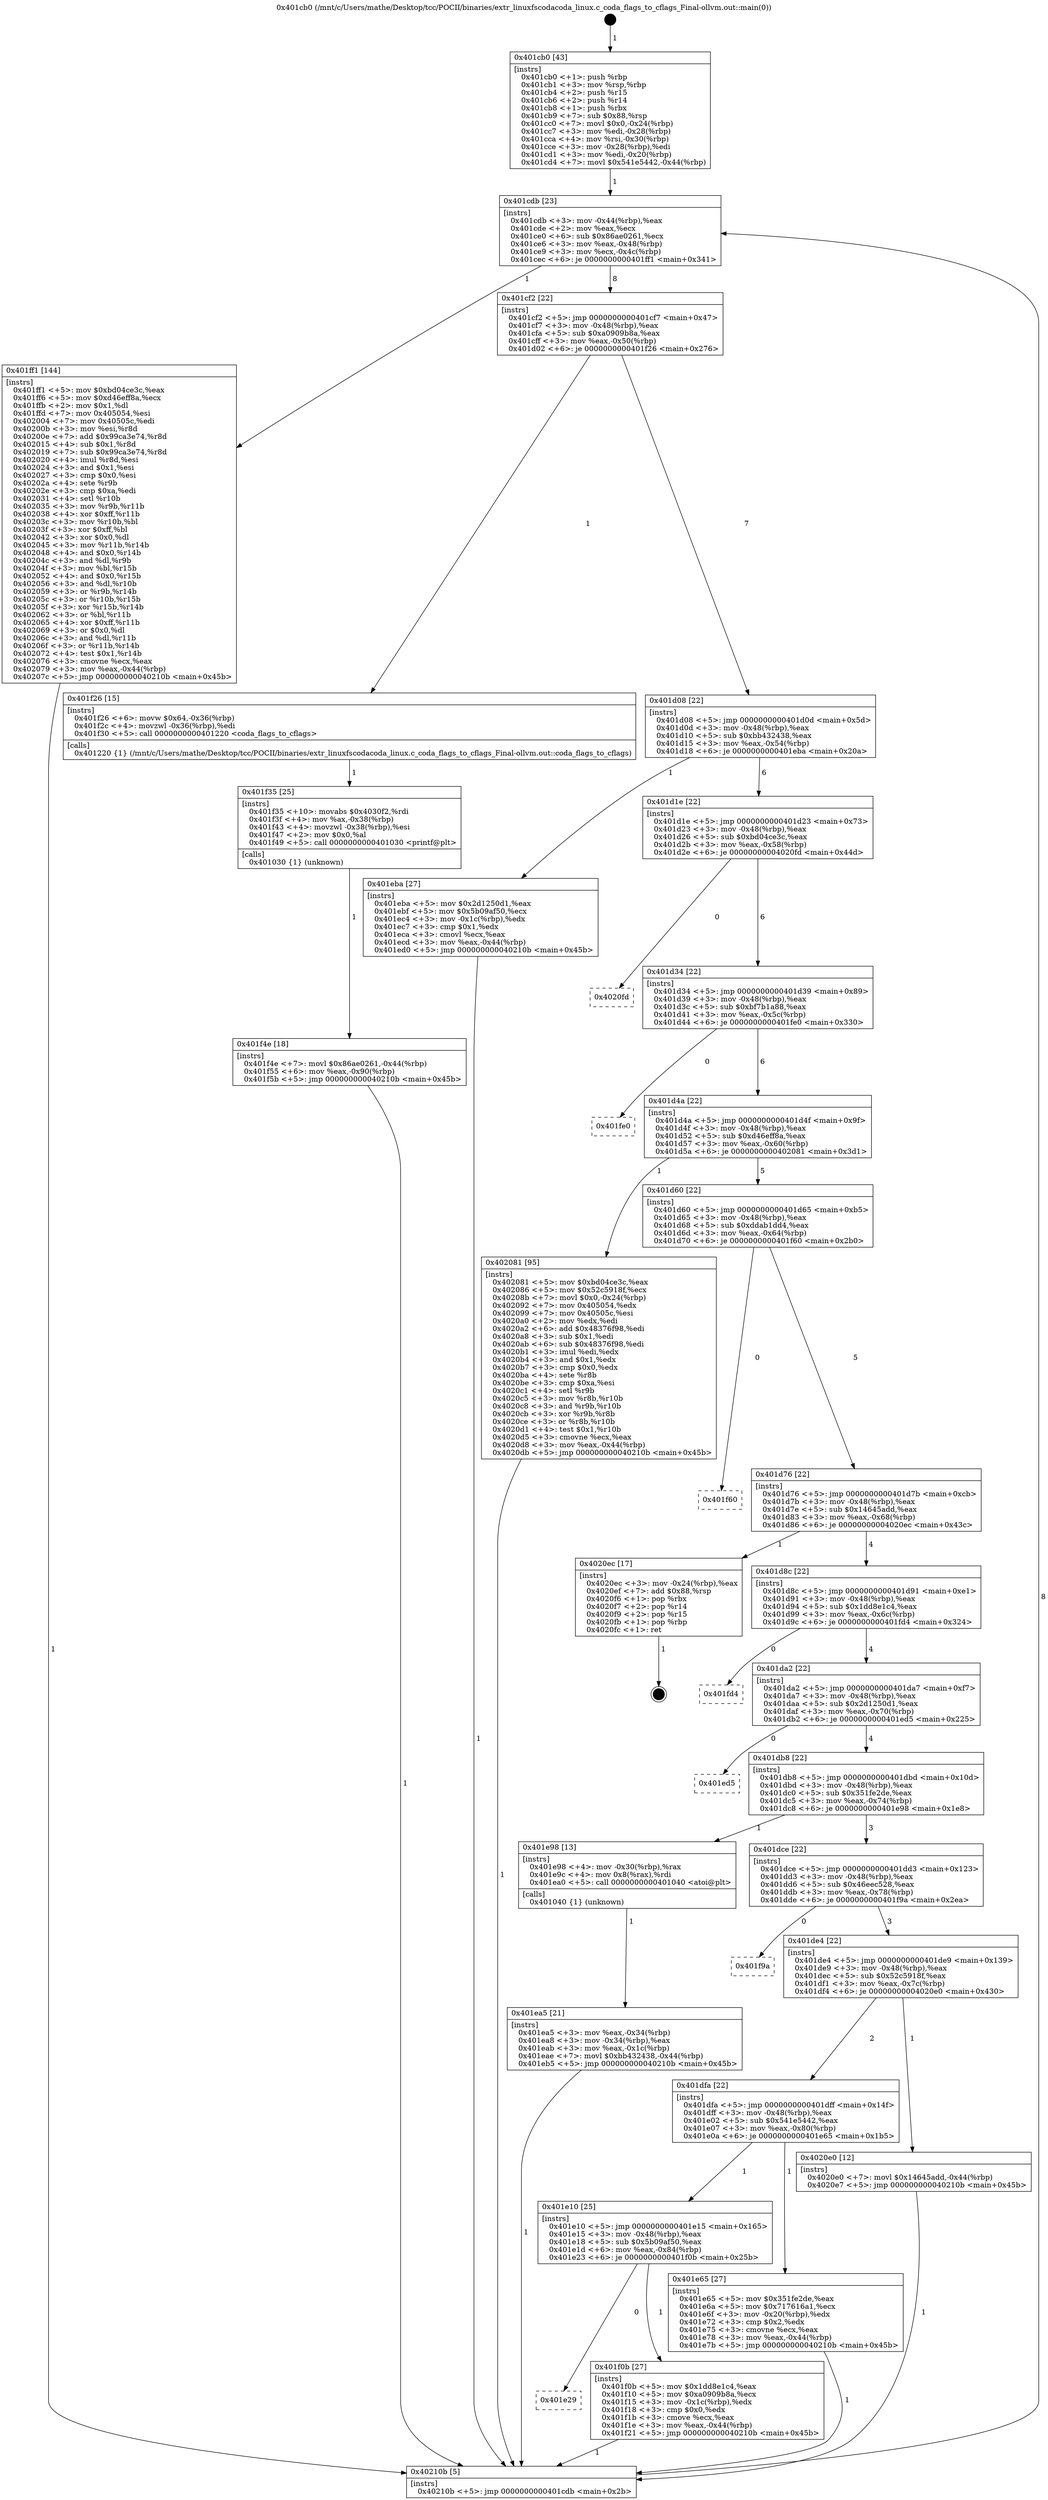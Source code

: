 digraph "0x401cb0" {
  label = "0x401cb0 (/mnt/c/Users/mathe/Desktop/tcc/POCII/binaries/extr_linuxfscodacoda_linux.c_coda_flags_to_cflags_Final-ollvm.out::main(0))"
  labelloc = "t"
  node[shape=record]

  Entry [label="",width=0.3,height=0.3,shape=circle,fillcolor=black,style=filled]
  "0x401cdb" [label="{
     0x401cdb [23]\l
     | [instrs]\l
     &nbsp;&nbsp;0x401cdb \<+3\>: mov -0x44(%rbp),%eax\l
     &nbsp;&nbsp;0x401cde \<+2\>: mov %eax,%ecx\l
     &nbsp;&nbsp;0x401ce0 \<+6\>: sub $0x86ae0261,%ecx\l
     &nbsp;&nbsp;0x401ce6 \<+3\>: mov %eax,-0x48(%rbp)\l
     &nbsp;&nbsp;0x401ce9 \<+3\>: mov %ecx,-0x4c(%rbp)\l
     &nbsp;&nbsp;0x401cec \<+6\>: je 0000000000401ff1 \<main+0x341\>\l
  }"]
  "0x401ff1" [label="{
     0x401ff1 [144]\l
     | [instrs]\l
     &nbsp;&nbsp;0x401ff1 \<+5\>: mov $0xbd04ce3c,%eax\l
     &nbsp;&nbsp;0x401ff6 \<+5\>: mov $0xd46eff8a,%ecx\l
     &nbsp;&nbsp;0x401ffb \<+2\>: mov $0x1,%dl\l
     &nbsp;&nbsp;0x401ffd \<+7\>: mov 0x405054,%esi\l
     &nbsp;&nbsp;0x402004 \<+7\>: mov 0x40505c,%edi\l
     &nbsp;&nbsp;0x40200b \<+3\>: mov %esi,%r8d\l
     &nbsp;&nbsp;0x40200e \<+7\>: add $0x99ca3e74,%r8d\l
     &nbsp;&nbsp;0x402015 \<+4\>: sub $0x1,%r8d\l
     &nbsp;&nbsp;0x402019 \<+7\>: sub $0x99ca3e74,%r8d\l
     &nbsp;&nbsp;0x402020 \<+4\>: imul %r8d,%esi\l
     &nbsp;&nbsp;0x402024 \<+3\>: and $0x1,%esi\l
     &nbsp;&nbsp;0x402027 \<+3\>: cmp $0x0,%esi\l
     &nbsp;&nbsp;0x40202a \<+4\>: sete %r9b\l
     &nbsp;&nbsp;0x40202e \<+3\>: cmp $0xa,%edi\l
     &nbsp;&nbsp;0x402031 \<+4\>: setl %r10b\l
     &nbsp;&nbsp;0x402035 \<+3\>: mov %r9b,%r11b\l
     &nbsp;&nbsp;0x402038 \<+4\>: xor $0xff,%r11b\l
     &nbsp;&nbsp;0x40203c \<+3\>: mov %r10b,%bl\l
     &nbsp;&nbsp;0x40203f \<+3\>: xor $0xff,%bl\l
     &nbsp;&nbsp;0x402042 \<+3\>: xor $0x0,%dl\l
     &nbsp;&nbsp;0x402045 \<+3\>: mov %r11b,%r14b\l
     &nbsp;&nbsp;0x402048 \<+4\>: and $0x0,%r14b\l
     &nbsp;&nbsp;0x40204c \<+3\>: and %dl,%r9b\l
     &nbsp;&nbsp;0x40204f \<+3\>: mov %bl,%r15b\l
     &nbsp;&nbsp;0x402052 \<+4\>: and $0x0,%r15b\l
     &nbsp;&nbsp;0x402056 \<+3\>: and %dl,%r10b\l
     &nbsp;&nbsp;0x402059 \<+3\>: or %r9b,%r14b\l
     &nbsp;&nbsp;0x40205c \<+3\>: or %r10b,%r15b\l
     &nbsp;&nbsp;0x40205f \<+3\>: xor %r15b,%r14b\l
     &nbsp;&nbsp;0x402062 \<+3\>: or %bl,%r11b\l
     &nbsp;&nbsp;0x402065 \<+4\>: xor $0xff,%r11b\l
     &nbsp;&nbsp;0x402069 \<+3\>: or $0x0,%dl\l
     &nbsp;&nbsp;0x40206c \<+3\>: and %dl,%r11b\l
     &nbsp;&nbsp;0x40206f \<+3\>: or %r11b,%r14b\l
     &nbsp;&nbsp;0x402072 \<+4\>: test $0x1,%r14b\l
     &nbsp;&nbsp;0x402076 \<+3\>: cmovne %ecx,%eax\l
     &nbsp;&nbsp;0x402079 \<+3\>: mov %eax,-0x44(%rbp)\l
     &nbsp;&nbsp;0x40207c \<+5\>: jmp 000000000040210b \<main+0x45b\>\l
  }"]
  "0x401cf2" [label="{
     0x401cf2 [22]\l
     | [instrs]\l
     &nbsp;&nbsp;0x401cf2 \<+5\>: jmp 0000000000401cf7 \<main+0x47\>\l
     &nbsp;&nbsp;0x401cf7 \<+3\>: mov -0x48(%rbp),%eax\l
     &nbsp;&nbsp;0x401cfa \<+5\>: sub $0xa0909b8a,%eax\l
     &nbsp;&nbsp;0x401cff \<+3\>: mov %eax,-0x50(%rbp)\l
     &nbsp;&nbsp;0x401d02 \<+6\>: je 0000000000401f26 \<main+0x276\>\l
  }"]
  Exit [label="",width=0.3,height=0.3,shape=circle,fillcolor=black,style=filled,peripheries=2]
  "0x401f26" [label="{
     0x401f26 [15]\l
     | [instrs]\l
     &nbsp;&nbsp;0x401f26 \<+6\>: movw $0x64,-0x36(%rbp)\l
     &nbsp;&nbsp;0x401f2c \<+4\>: movzwl -0x36(%rbp),%edi\l
     &nbsp;&nbsp;0x401f30 \<+5\>: call 0000000000401220 \<coda_flags_to_cflags\>\l
     | [calls]\l
     &nbsp;&nbsp;0x401220 \{1\} (/mnt/c/Users/mathe/Desktop/tcc/POCII/binaries/extr_linuxfscodacoda_linux.c_coda_flags_to_cflags_Final-ollvm.out::coda_flags_to_cflags)\l
  }"]
  "0x401d08" [label="{
     0x401d08 [22]\l
     | [instrs]\l
     &nbsp;&nbsp;0x401d08 \<+5\>: jmp 0000000000401d0d \<main+0x5d\>\l
     &nbsp;&nbsp;0x401d0d \<+3\>: mov -0x48(%rbp),%eax\l
     &nbsp;&nbsp;0x401d10 \<+5\>: sub $0xbb432438,%eax\l
     &nbsp;&nbsp;0x401d15 \<+3\>: mov %eax,-0x54(%rbp)\l
     &nbsp;&nbsp;0x401d18 \<+6\>: je 0000000000401eba \<main+0x20a\>\l
  }"]
  "0x401f4e" [label="{
     0x401f4e [18]\l
     | [instrs]\l
     &nbsp;&nbsp;0x401f4e \<+7\>: movl $0x86ae0261,-0x44(%rbp)\l
     &nbsp;&nbsp;0x401f55 \<+6\>: mov %eax,-0x90(%rbp)\l
     &nbsp;&nbsp;0x401f5b \<+5\>: jmp 000000000040210b \<main+0x45b\>\l
  }"]
  "0x401eba" [label="{
     0x401eba [27]\l
     | [instrs]\l
     &nbsp;&nbsp;0x401eba \<+5\>: mov $0x2d1250d1,%eax\l
     &nbsp;&nbsp;0x401ebf \<+5\>: mov $0x5b09af50,%ecx\l
     &nbsp;&nbsp;0x401ec4 \<+3\>: mov -0x1c(%rbp),%edx\l
     &nbsp;&nbsp;0x401ec7 \<+3\>: cmp $0x1,%edx\l
     &nbsp;&nbsp;0x401eca \<+3\>: cmovl %ecx,%eax\l
     &nbsp;&nbsp;0x401ecd \<+3\>: mov %eax,-0x44(%rbp)\l
     &nbsp;&nbsp;0x401ed0 \<+5\>: jmp 000000000040210b \<main+0x45b\>\l
  }"]
  "0x401d1e" [label="{
     0x401d1e [22]\l
     | [instrs]\l
     &nbsp;&nbsp;0x401d1e \<+5\>: jmp 0000000000401d23 \<main+0x73\>\l
     &nbsp;&nbsp;0x401d23 \<+3\>: mov -0x48(%rbp),%eax\l
     &nbsp;&nbsp;0x401d26 \<+5\>: sub $0xbd04ce3c,%eax\l
     &nbsp;&nbsp;0x401d2b \<+3\>: mov %eax,-0x58(%rbp)\l
     &nbsp;&nbsp;0x401d2e \<+6\>: je 00000000004020fd \<main+0x44d\>\l
  }"]
  "0x401f35" [label="{
     0x401f35 [25]\l
     | [instrs]\l
     &nbsp;&nbsp;0x401f35 \<+10\>: movabs $0x4030f2,%rdi\l
     &nbsp;&nbsp;0x401f3f \<+4\>: mov %ax,-0x38(%rbp)\l
     &nbsp;&nbsp;0x401f43 \<+4\>: movzwl -0x38(%rbp),%esi\l
     &nbsp;&nbsp;0x401f47 \<+2\>: mov $0x0,%al\l
     &nbsp;&nbsp;0x401f49 \<+5\>: call 0000000000401030 \<printf@plt\>\l
     | [calls]\l
     &nbsp;&nbsp;0x401030 \{1\} (unknown)\l
  }"]
  "0x4020fd" [label="{
     0x4020fd\l
  }", style=dashed]
  "0x401d34" [label="{
     0x401d34 [22]\l
     | [instrs]\l
     &nbsp;&nbsp;0x401d34 \<+5\>: jmp 0000000000401d39 \<main+0x89\>\l
     &nbsp;&nbsp;0x401d39 \<+3\>: mov -0x48(%rbp),%eax\l
     &nbsp;&nbsp;0x401d3c \<+5\>: sub $0xbf7b1a88,%eax\l
     &nbsp;&nbsp;0x401d41 \<+3\>: mov %eax,-0x5c(%rbp)\l
     &nbsp;&nbsp;0x401d44 \<+6\>: je 0000000000401fe0 \<main+0x330\>\l
  }"]
  "0x401e29" [label="{
     0x401e29\l
  }", style=dashed]
  "0x401fe0" [label="{
     0x401fe0\l
  }", style=dashed]
  "0x401d4a" [label="{
     0x401d4a [22]\l
     | [instrs]\l
     &nbsp;&nbsp;0x401d4a \<+5\>: jmp 0000000000401d4f \<main+0x9f\>\l
     &nbsp;&nbsp;0x401d4f \<+3\>: mov -0x48(%rbp),%eax\l
     &nbsp;&nbsp;0x401d52 \<+5\>: sub $0xd46eff8a,%eax\l
     &nbsp;&nbsp;0x401d57 \<+3\>: mov %eax,-0x60(%rbp)\l
     &nbsp;&nbsp;0x401d5a \<+6\>: je 0000000000402081 \<main+0x3d1\>\l
  }"]
  "0x401f0b" [label="{
     0x401f0b [27]\l
     | [instrs]\l
     &nbsp;&nbsp;0x401f0b \<+5\>: mov $0x1dd8e1c4,%eax\l
     &nbsp;&nbsp;0x401f10 \<+5\>: mov $0xa0909b8a,%ecx\l
     &nbsp;&nbsp;0x401f15 \<+3\>: mov -0x1c(%rbp),%edx\l
     &nbsp;&nbsp;0x401f18 \<+3\>: cmp $0x0,%edx\l
     &nbsp;&nbsp;0x401f1b \<+3\>: cmove %ecx,%eax\l
     &nbsp;&nbsp;0x401f1e \<+3\>: mov %eax,-0x44(%rbp)\l
     &nbsp;&nbsp;0x401f21 \<+5\>: jmp 000000000040210b \<main+0x45b\>\l
  }"]
  "0x402081" [label="{
     0x402081 [95]\l
     | [instrs]\l
     &nbsp;&nbsp;0x402081 \<+5\>: mov $0xbd04ce3c,%eax\l
     &nbsp;&nbsp;0x402086 \<+5\>: mov $0x52c5918f,%ecx\l
     &nbsp;&nbsp;0x40208b \<+7\>: movl $0x0,-0x24(%rbp)\l
     &nbsp;&nbsp;0x402092 \<+7\>: mov 0x405054,%edx\l
     &nbsp;&nbsp;0x402099 \<+7\>: mov 0x40505c,%esi\l
     &nbsp;&nbsp;0x4020a0 \<+2\>: mov %edx,%edi\l
     &nbsp;&nbsp;0x4020a2 \<+6\>: add $0x48376f98,%edi\l
     &nbsp;&nbsp;0x4020a8 \<+3\>: sub $0x1,%edi\l
     &nbsp;&nbsp;0x4020ab \<+6\>: sub $0x48376f98,%edi\l
     &nbsp;&nbsp;0x4020b1 \<+3\>: imul %edi,%edx\l
     &nbsp;&nbsp;0x4020b4 \<+3\>: and $0x1,%edx\l
     &nbsp;&nbsp;0x4020b7 \<+3\>: cmp $0x0,%edx\l
     &nbsp;&nbsp;0x4020ba \<+4\>: sete %r8b\l
     &nbsp;&nbsp;0x4020be \<+3\>: cmp $0xa,%esi\l
     &nbsp;&nbsp;0x4020c1 \<+4\>: setl %r9b\l
     &nbsp;&nbsp;0x4020c5 \<+3\>: mov %r8b,%r10b\l
     &nbsp;&nbsp;0x4020c8 \<+3\>: and %r9b,%r10b\l
     &nbsp;&nbsp;0x4020cb \<+3\>: xor %r9b,%r8b\l
     &nbsp;&nbsp;0x4020ce \<+3\>: or %r8b,%r10b\l
     &nbsp;&nbsp;0x4020d1 \<+4\>: test $0x1,%r10b\l
     &nbsp;&nbsp;0x4020d5 \<+3\>: cmovne %ecx,%eax\l
     &nbsp;&nbsp;0x4020d8 \<+3\>: mov %eax,-0x44(%rbp)\l
     &nbsp;&nbsp;0x4020db \<+5\>: jmp 000000000040210b \<main+0x45b\>\l
  }"]
  "0x401d60" [label="{
     0x401d60 [22]\l
     | [instrs]\l
     &nbsp;&nbsp;0x401d60 \<+5\>: jmp 0000000000401d65 \<main+0xb5\>\l
     &nbsp;&nbsp;0x401d65 \<+3\>: mov -0x48(%rbp),%eax\l
     &nbsp;&nbsp;0x401d68 \<+5\>: sub $0xddab1dd4,%eax\l
     &nbsp;&nbsp;0x401d6d \<+3\>: mov %eax,-0x64(%rbp)\l
     &nbsp;&nbsp;0x401d70 \<+6\>: je 0000000000401f60 \<main+0x2b0\>\l
  }"]
  "0x401ea5" [label="{
     0x401ea5 [21]\l
     | [instrs]\l
     &nbsp;&nbsp;0x401ea5 \<+3\>: mov %eax,-0x34(%rbp)\l
     &nbsp;&nbsp;0x401ea8 \<+3\>: mov -0x34(%rbp),%eax\l
     &nbsp;&nbsp;0x401eab \<+3\>: mov %eax,-0x1c(%rbp)\l
     &nbsp;&nbsp;0x401eae \<+7\>: movl $0xbb432438,-0x44(%rbp)\l
     &nbsp;&nbsp;0x401eb5 \<+5\>: jmp 000000000040210b \<main+0x45b\>\l
  }"]
  "0x401f60" [label="{
     0x401f60\l
  }", style=dashed]
  "0x401d76" [label="{
     0x401d76 [22]\l
     | [instrs]\l
     &nbsp;&nbsp;0x401d76 \<+5\>: jmp 0000000000401d7b \<main+0xcb\>\l
     &nbsp;&nbsp;0x401d7b \<+3\>: mov -0x48(%rbp),%eax\l
     &nbsp;&nbsp;0x401d7e \<+5\>: sub $0x14645add,%eax\l
     &nbsp;&nbsp;0x401d83 \<+3\>: mov %eax,-0x68(%rbp)\l
     &nbsp;&nbsp;0x401d86 \<+6\>: je 00000000004020ec \<main+0x43c\>\l
  }"]
  "0x401cb0" [label="{
     0x401cb0 [43]\l
     | [instrs]\l
     &nbsp;&nbsp;0x401cb0 \<+1\>: push %rbp\l
     &nbsp;&nbsp;0x401cb1 \<+3\>: mov %rsp,%rbp\l
     &nbsp;&nbsp;0x401cb4 \<+2\>: push %r15\l
     &nbsp;&nbsp;0x401cb6 \<+2\>: push %r14\l
     &nbsp;&nbsp;0x401cb8 \<+1\>: push %rbx\l
     &nbsp;&nbsp;0x401cb9 \<+7\>: sub $0x88,%rsp\l
     &nbsp;&nbsp;0x401cc0 \<+7\>: movl $0x0,-0x24(%rbp)\l
     &nbsp;&nbsp;0x401cc7 \<+3\>: mov %edi,-0x28(%rbp)\l
     &nbsp;&nbsp;0x401cca \<+4\>: mov %rsi,-0x30(%rbp)\l
     &nbsp;&nbsp;0x401cce \<+3\>: mov -0x28(%rbp),%edi\l
     &nbsp;&nbsp;0x401cd1 \<+3\>: mov %edi,-0x20(%rbp)\l
     &nbsp;&nbsp;0x401cd4 \<+7\>: movl $0x541e5442,-0x44(%rbp)\l
  }"]
  "0x4020ec" [label="{
     0x4020ec [17]\l
     | [instrs]\l
     &nbsp;&nbsp;0x4020ec \<+3\>: mov -0x24(%rbp),%eax\l
     &nbsp;&nbsp;0x4020ef \<+7\>: add $0x88,%rsp\l
     &nbsp;&nbsp;0x4020f6 \<+1\>: pop %rbx\l
     &nbsp;&nbsp;0x4020f7 \<+2\>: pop %r14\l
     &nbsp;&nbsp;0x4020f9 \<+2\>: pop %r15\l
     &nbsp;&nbsp;0x4020fb \<+1\>: pop %rbp\l
     &nbsp;&nbsp;0x4020fc \<+1\>: ret\l
  }"]
  "0x401d8c" [label="{
     0x401d8c [22]\l
     | [instrs]\l
     &nbsp;&nbsp;0x401d8c \<+5\>: jmp 0000000000401d91 \<main+0xe1\>\l
     &nbsp;&nbsp;0x401d91 \<+3\>: mov -0x48(%rbp),%eax\l
     &nbsp;&nbsp;0x401d94 \<+5\>: sub $0x1dd8e1c4,%eax\l
     &nbsp;&nbsp;0x401d99 \<+3\>: mov %eax,-0x6c(%rbp)\l
     &nbsp;&nbsp;0x401d9c \<+6\>: je 0000000000401fd4 \<main+0x324\>\l
  }"]
  "0x40210b" [label="{
     0x40210b [5]\l
     | [instrs]\l
     &nbsp;&nbsp;0x40210b \<+5\>: jmp 0000000000401cdb \<main+0x2b\>\l
  }"]
  "0x401fd4" [label="{
     0x401fd4\l
  }", style=dashed]
  "0x401da2" [label="{
     0x401da2 [22]\l
     | [instrs]\l
     &nbsp;&nbsp;0x401da2 \<+5\>: jmp 0000000000401da7 \<main+0xf7\>\l
     &nbsp;&nbsp;0x401da7 \<+3\>: mov -0x48(%rbp),%eax\l
     &nbsp;&nbsp;0x401daa \<+5\>: sub $0x2d1250d1,%eax\l
     &nbsp;&nbsp;0x401daf \<+3\>: mov %eax,-0x70(%rbp)\l
     &nbsp;&nbsp;0x401db2 \<+6\>: je 0000000000401ed5 \<main+0x225\>\l
  }"]
  "0x401e10" [label="{
     0x401e10 [25]\l
     | [instrs]\l
     &nbsp;&nbsp;0x401e10 \<+5\>: jmp 0000000000401e15 \<main+0x165\>\l
     &nbsp;&nbsp;0x401e15 \<+3\>: mov -0x48(%rbp),%eax\l
     &nbsp;&nbsp;0x401e18 \<+5\>: sub $0x5b09af50,%eax\l
     &nbsp;&nbsp;0x401e1d \<+6\>: mov %eax,-0x84(%rbp)\l
     &nbsp;&nbsp;0x401e23 \<+6\>: je 0000000000401f0b \<main+0x25b\>\l
  }"]
  "0x401ed5" [label="{
     0x401ed5\l
  }", style=dashed]
  "0x401db8" [label="{
     0x401db8 [22]\l
     | [instrs]\l
     &nbsp;&nbsp;0x401db8 \<+5\>: jmp 0000000000401dbd \<main+0x10d\>\l
     &nbsp;&nbsp;0x401dbd \<+3\>: mov -0x48(%rbp),%eax\l
     &nbsp;&nbsp;0x401dc0 \<+5\>: sub $0x351fe2de,%eax\l
     &nbsp;&nbsp;0x401dc5 \<+3\>: mov %eax,-0x74(%rbp)\l
     &nbsp;&nbsp;0x401dc8 \<+6\>: je 0000000000401e98 \<main+0x1e8\>\l
  }"]
  "0x401e65" [label="{
     0x401e65 [27]\l
     | [instrs]\l
     &nbsp;&nbsp;0x401e65 \<+5\>: mov $0x351fe2de,%eax\l
     &nbsp;&nbsp;0x401e6a \<+5\>: mov $0x717616a1,%ecx\l
     &nbsp;&nbsp;0x401e6f \<+3\>: mov -0x20(%rbp),%edx\l
     &nbsp;&nbsp;0x401e72 \<+3\>: cmp $0x2,%edx\l
     &nbsp;&nbsp;0x401e75 \<+3\>: cmovne %ecx,%eax\l
     &nbsp;&nbsp;0x401e78 \<+3\>: mov %eax,-0x44(%rbp)\l
     &nbsp;&nbsp;0x401e7b \<+5\>: jmp 000000000040210b \<main+0x45b\>\l
  }"]
  "0x401e98" [label="{
     0x401e98 [13]\l
     | [instrs]\l
     &nbsp;&nbsp;0x401e98 \<+4\>: mov -0x30(%rbp),%rax\l
     &nbsp;&nbsp;0x401e9c \<+4\>: mov 0x8(%rax),%rdi\l
     &nbsp;&nbsp;0x401ea0 \<+5\>: call 0000000000401040 \<atoi@plt\>\l
     | [calls]\l
     &nbsp;&nbsp;0x401040 \{1\} (unknown)\l
  }"]
  "0x401dce" [label="{
     0x401dce [22]\l
     | [instrs]\l
     &nbsp;&nbsp;0x401dce \<+5\>: jmp 0000000000401dd3 \<main+0x123\>\l
     &nbsp;&nbsp;0x401dd3 \<+3\>: mov -0x48(%rbp),%eax\l
     &nbsp;&nbsp;0x401dd6 \<+5\>: sub $0x46eec528,%eax\l
     &nbsp;&nbsp;0x401ddb \<+3\>: mov %eax,-0x78(%rbp)\l
     &nbsp;&nbsp;0x401dde \<+6\>: je 0000000000401f9a \<main+0x2ea\>\l
  }"]
  "0x401dfa" [label="{
     0x401dfa [22]\l
     | [instrs]\l
     &nbsp;&nbsp;0x401dfa \<+5\>: jmp 0000000000401dff \<main+0x14f\>\l
     &nbsp;&nbsp;0x401dff \<+3\>: mov -0x48(%rbp),%eax\l
     &nbsp;&nbsp;0x401e02 \<+5\>: sub $0x541e5442,%eax\l
     &nbsp;&nbsp;0x401e07 \<+3\>: mov %eax,-0x80(%rbp)\l
     &nbsp;&nbsp;0x401e0a \<+6\>: je 0000000000401e65 \<main+0x1b5\>\l
  }"]
  "0x401f9a" [label="{
     0x401f9a\l
  }", style=dashed]
  "0x401de4" [label="{
     0x401de4 [22]\l
     | [instrs]\l
     &nbsp;&nbsp;0x401de4 \<+5\>: jmp 0000000000401de9 \<main+0x139\>\l
     &nbsp;&nbsp;0x401de9 \<+3\>: mov -0x48(%rbp),%eax\l
     &nbsp;&nbsp;0x401dec \<+5\>: sub $0x52c5918f,%eax\l
     &nbsp;&nbsp;0x401df1 \<+3\>: mov %eax,-0x7c(%rbp)\l
     &nbsp;&nbsp;0x401df4 \<+6\>: je 00000000004020e0 \<main+0x430\>\l
  }"]
  "0x4020e0" [label="{
     0x4020e0 [12]\l
     | [instrs]\l
     &nbsp;&nbsp;0x4020e0 \<+7\>: movl $0x14645add,-0x44(%rbp)\l
     &nbsp;&nbsp;0x4020e7 \<+5\>: jmp 000000000040210b \<main+0x45b\>\l
  }"]
  Entry -> "0x401cb0" [label=" 1"]
  "0x401cdb" -> "0x401ff1" [label=" 1"]
  "0x401cdb" -> "0x401cf2" [label=" 8"]
  "0x4020ec" -> Exit [label=" 1"]
  "0x401cf2" -> "0x401f26" [label=" 1"]
  "0x401cf2" -> "0x401d08" [label=" 7"]
  "0x4020e0" -> "0x40210b" [label=" 1"]
  "0x401d08" -> "0x401eba" [label=" 1"]
  "0x401d08" -> "0x401d1e" [label=" 6"]
  "0x402081" -> "0x40210b" [label=" 1"]
  "0x401d1e" -> "0x4020fd" [label=" 0"]
  "0x401d1e" -> "0x401d34" [label=" 6"]
  "0x401ff1" -> "0x40210b" [label=" 1"]
  "0x401d34" -> "0x401fe0" [label=" 0"]
  "0x401d34" -> "0x401d4a" [label=" 6"]
  "0x401f4e" -> "0x40210b" [label=" 1"]
  "0x401d4a" -> "0x402081" [label=" 1"]
  "0x401d4a" -> "0x401d60" [label=" 5"]
  "0x401f35" -> "0x401f4e" [label=" 1"]
  "0x401d60" -> "0x401f60" [label=" 0"]
  "0x401d60" -> "0x401d76" [label=" 5"]
  "0x401f0b" -> "0x40210b" [label=" 1"]
  "0x401d76" -> "0x4020ec" [label=" 1"]
  "0x401d76" -> "0x401d8c" [label=" 4"]
  "0x401e10" -> "0x401e29" [label=" 0"]
  "0x401d8c" -> "0x401fd4" [label=" 0"]
  "0x401d8c" -> "0x401da2" [label=" 4"]
  "0x401e10" -> "0x401f0b" [label=" 1"]
  "0x401da2" -> "0x401ed5" [label=" 0"]
  "0x401da2" -> "0x401db8" [label=" 4"]
  "0x401f26" -> "0x401f35" [label=" 1"]
  "0x401db8" -> "0x401e98" [label=" 1"]
  "0x401db8" -> "0x401dce" [label=" 3"]
  "0x401eba" -> "0x40210b" [label=" 1"]
  "0x401dce" -> "0x401f9a" [label=" 0"]
  "0x401dce" -> "0x401de4" [label=" 3"]
  "0x401e98" -> "0x401ea5" [label=" 1"]
  "0x401de4" -> "0x4020e0" [label=" 1"]
  "0x401de4" -> "0x401dfa" [label=" 2"]
  "0x401ea5" -> "0x40210b" [label=" 1"]
  "0x401dfa" -> "0x401e65" [label=" 1"]
  "0x401dfa" -> "0x401e10" [label=" 1"]
  "0x401e65" -> "0x40210b" [label=" 1"]
  "0x401cb0" -> "0x401cdb" [label=" 1"]
  "0x40210b" -> "0x401cdb" [label=" 8"]
}
